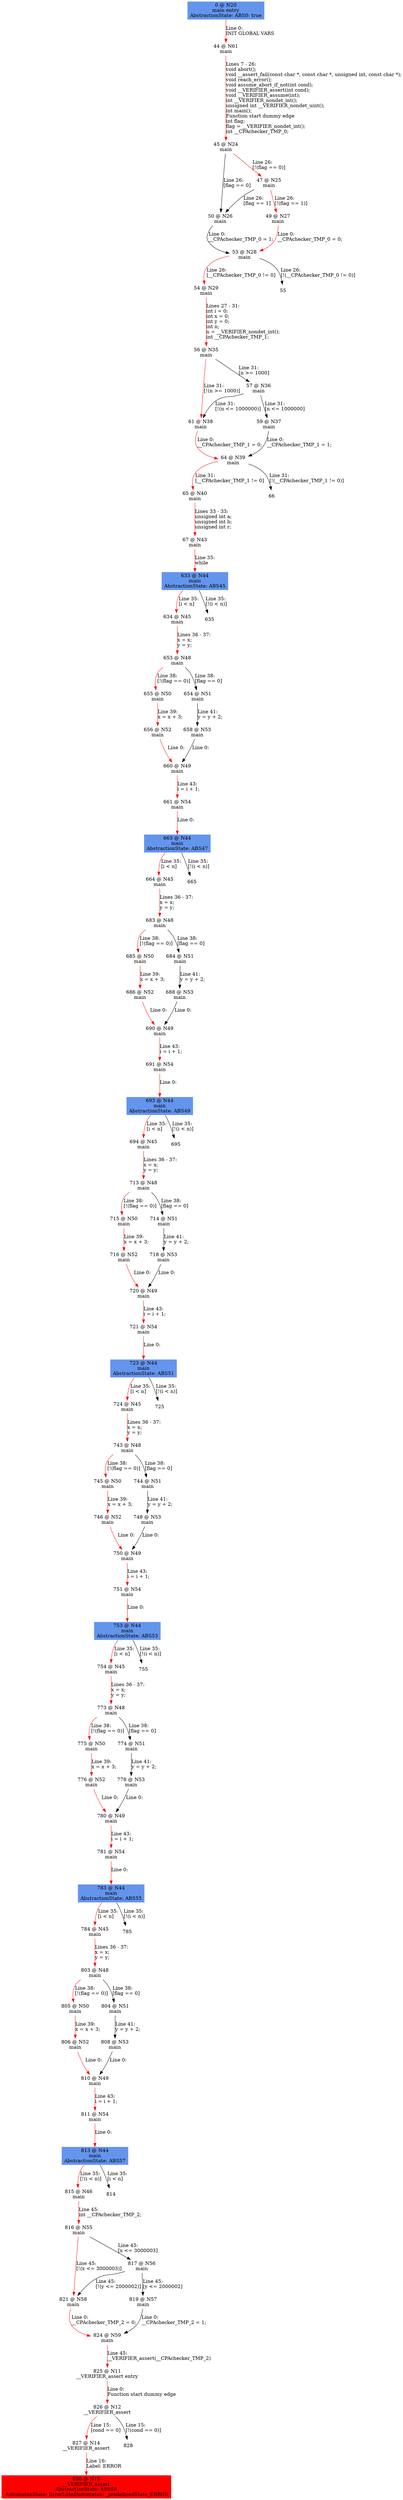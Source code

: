 digraph ARG {
node [style="filled" shape="box" color="white"]
0 [fillcolor="cornflowerblue" label="0 @ N20\nmain entry\nAbstractionState: ABS0: true\n" id="0"]
44 [label="44 @ N61\nmain\n" id="44"]
45 [label="45 @ N24\nmain\n" id="45"]
50 [label="50 @ N26\nmain\n" id="50"]
53 [label="53 @ N28\nmain\n" id="53"]
54 [label="54 @ N29\nmain\n" id="54"]
56 [label="56 @ N35\nmain\n" id="56"]
61 [label="61 @ N38\nmain\n" id="61"]
64 [label="64 @ N39\nmain\n" id="64"]
65 [label="65 @ N40\nmain\n" id="65"]
67 [label="67 @ N43\nmain\n" id="67"]
633 [fillcolor="cornflowerblue" label="633 @ N44\nmain\nAbstractionState: ABS45\n" id="633"]
634 [label="634 @ N45\nmain\n" id="634"]
653 [label="653 @ N48\nmain\n" id="653"]
655 [label="655 @ N50\nmain\n" id="655"]
656 [label="656 @ N52\nmain\n" id="656"]
660 [label="660 @ N49\nmain\n" id="660"]
661 [label="661 @ N54\nmain\n" id="661"]
663 [fillcolor="cornflowerblue" label="663 @ N44\nmain\nAbstractionState: ABS47\n" id="663"]
664 [label="664 @ N45\nmain\n" id="664"]
683 [label="683 @ N48\nmain\n" id="683"]
685 [label="685 @ N50\nmain\n" id="685"]
686 [label="686 @ N52\nmain\n" id="686"]
690 [label="690 @ N49\nmain\n" id="690"]
691 [label="691 @ N54\nmain\n" id="691"]
693 [fillcolor="cornflowerblue" label="693 @ N44\nmain\nAbstractionState: ABS49\n" id="693"]
694 [label="694 @ N45\nmain\n" id="694"]
713 [label="713 @ N48\nmain\n" id="713"]
715 [label="715 @ N50\nmain\n" id="715"]
716 [label="716 @ N52\nmain\n" id="716"]
720 [label="720 @ N49\nmain\n" id="720"]
721 [label="721 @ N54\nmain\n" id="721"]
723 [fillcolor="cornflowerblue" label="723 @ N44\nmain\nAbstractionState: ABS51\n" id="723"]
724 [label="724 @ N45\nmain\n" id="724"]
743 [label="743 @ N48\nmain\n" id="743"]
745 [label="745 @ N50\nmain\n" id="745"]
746 [label="746 @ N52\nmain\n" id="746"]
750 [label="750 @ N49\nmain\n" id="750"]
751 [label="751 @ N54\nmain\n" id="751"]
753 [fillcolor="cornflowerblue" label="753 @ N44\nmain\nAbstractionState: ABS53\n" id="753"]
754 [label="754 @ N45\nmain\n" id="754"]
773 [label="773 @ N48\nmain\n" id="773"]
775 [label="775 @ N50\nmain\n" id="775"]
776 [label="776 @ N52\nmain\n" id="776"]
780 [label="780 @ N49\nmain\n" id="780"]
781 [label="781 @ N54\nmain\n" id="781"]
783 [fillcolor="cornflowerblue" label="783 @ N44\nmain\nAbstractionState: ABS55\n" id="783"]
784 [label="784 @ N45\nmain\n" id="784"]
803 [label="803 @ N48\nmain\n" id="803"]
805 [label="805 @ N50\nmain\n" id="805"]
806 [label="806 @ N52\nmain\n" id="806"]
810 [label="810 @ N49\nmain\n" id="810"]
811 [label="811 @ N54\nmain\n" id="811"]
813 [fillcolor="cornflowerblue" label="813 @ N44\nmain\nAbstractionState: ABS57\n" id="813"]
815 [label="815 @ N46\nmain\n" id="815"]
816 [label="816 @ N55\nmain\n" id="816"]
821 [label="821 @ N58\nmain\n" id="821"]
824 [label="824 @ N59\nmain\n" id="824"]
825 [label="825 @ N11\n__VERIFIER_assert entry\n" id="825"]
826 [label="826 @ N12\n__VERIFIER_assert\n" id="826"]
827 [label="827 @ N14\n__VERIFIER_assert\n" id="827"]
830 [fillcolor="red" label="830 @ N15\n__VERIFIER_assert\nAbstractionState: ABS58\n AutomatonState: ErrorLabelAutomaton: _predefinedState_ERROR\n" id="830"]
817 [label="817 @ N56\nmain\n" id="817"]
819 [label="819 @ N57\nmain\n" id="819"]
804 [label="804 @ N51\nmain\n" id="804"]
808 [label="808 @ N53\nmain\n" id="808"]
774 [label="774 @ N51\nmain\n" id="774"]
778 [label="778 @ N53\nmain\n" id="778"]
744 [label="744 @ N51\nmain\n" id="744"]
748 [label="748 @ N53\nmain\n" id="748"]
714 [label="714 @ N51\nmain\n" id="714"]
718 [label="718 @ N53\nmain\n" id="718"]
684 [label="684 @ N51\nmain\n" id="684"]
688 [label="688 @ N53\nmain\n" id="688"]
654 [label="654 @ N51\nmain\n" id="654"]
658 [label="658 @ N53\nmain\n" id="658"]
57 [label="57 @ N36\nmain\n" id="57"]
59 [label="59 @ N37\nmain\n" id="59"]
47 [label="47 @ N25\nmain\n" id="47"]
49 [label="49 @ N27\nmain\n" id="49"]
0 -> 44 [color="red" label="Line 0: \lINIT GLOBAL VARS\l" id="0 -> 44"]
44 -> 45 [color="red" label="Lines 7 - 26: \lvoid abort();\lvoid __assert_fail(const char *, const char *, unsigned int, const char *);\lvoid reach_error();\lvoid assume_abort_if_not(int cond);\lvoid __VERIFIER_assert(int cond);\lvoid __VERIFIER_assume(int);\lint __VERIFIER_nondet_int();\lunsigned int __VERIFIER_nondet_uint();\lint main();\lFunction start dummy edge\lint flag;\lflag = __VERIFIER_nondet_int();\lint __CPAchecker_TMP_0;\l" id="44 -> 45"]
45 -> 47 [color="red" label="Line 26: \l[!(flag == 0)]\l" id="45 -> 47"]
45 -> 50 [label="Line 26: \l[flag == 0]\l" id="45 -> 50"]
50 -> 53 [label="Line 0: \l__CPAchecker_TMP_0 = 1;\l" id="50 -> 53"]
53 -> 54 [color="red" label="Line 26: \l[__CPAchecker_TMP_0 != 0]\l" id="53 -> 54"]
53 -> 55 [label="Line 26: \l[!(__CPAchecker_TMP_0 != 0)]\l" id="53 -> 55"]
54 -> 56 [color="red" label="Lines 27 - 31: \lint i = 0;\lint x = 0;\lint y = 0;\lint n;\ln = __VERIFIER_nondet_int();\lint __CPAchecker_TMP_1;\l" id="54 -> 56"]
56 -> 57 [label="Line 31: \l[n >= 1000]\l" id="56 -> 57"]
56 -> 61 [color="red" label="Line 31: \l[!(n >= 1000)]\l" id="56 -> 61"]
61 -> 64 [color="red" label="Line 0: \l__CPAchecker_TMP_1 = 0;\l" id="61 -> 64"]
64 -> 65 [color="red" label="Line 31: \l[__CPAchecker_TMP_1 != 0]\l" id="64 -> 65"]
64 -> 66 [label="Line 31: \l[!(__CPAchecker_TMP_1 != 0)]\l" id="64 -> 66"]
65 -> 67 [color="red" label="Lines 33 - 33: \lunsigned int a;\lunsigned int b;\lunsigned int r;\l" id="65 -> 67"]
67 -> 633 [color="red" label="Line 35: \lwhile\l" id="67 -> 633"]
633 -> 634 [color="red" label="Line 35: \l[i < n]\l" id="633 -> 634"]
633 -> 635 [label="Line 35: \l[!(i < n)]\l" id="633 -> 635"]
634 -> 653 [color="red" label="Lines 36 - 37: \lx = x;\ly = y;\l" id="634 -> 653"]
653 -> 654 [label="Line 38: \l[flag == 0]\l" id="653 -> 654"]
653 -> 655 [color="red" label="Line 38: \l[!(flag == 0)]\l" id="653 -> 655"]
655 -> 656 [color="red" label="Line 39: \lx = x + 3;\l" id="655 -> 656"]
656 -> 660 [color="red" label="Line 0: \l\l" id="656 -> 660"]
660 -> 661 [color="red" label="Line 43: \li = i + 1;\l" id="660 -> 661"]
661 -> 663 [color="red" label="Line 0: \l\l" id="661 -> 663"]
663 -> 664 [color="red" label="Line 35: \l[i < n]\l" id="663 -> 664"]
663 -> 665 [label="Line 35: \l[!(i < n)]\l" id="663 -> 665"]
664 -> 683 [color="red" label="Lines 36 - 37: \lx = x;\ly = y;\l" id="664 -> 683"]
683 -> 684 [label="Line 38: \l[flag == 0]\l" id="683 -> 684"]
683 -> 685 [color="red" label="Line 38: \l[!(flag == 0)]\l" id="683 -> 685"]
685 -> 686 [color="red" label="Line 39: \lx = x + 3;\l" id="685 -> 686"]
686 -> 690 [color="red" label="Line 0: \l\l" id="686 -> 690"]
690 -> 691 [color="red" label="Line 43: \li = i + 1;\l" id="690 -> 691"]
691 -> 693 [color="red" label="Line 0: \l\l" id="691 -> 693"]
693 -> 694 [color="red" label="Line 35: \l[i < n]\l" id="693 -> 694"]
693 -> 695 [label="Line 35: \l[!(i < n)]\l" id="693 -> 695"]
694 -> 713 [color="red" label="Lines 36 - 37: \lx = x;\ly = y;\l" id="694 -> 713"]
713 -> 714 [label="Line 38: \l[flag == 0]\l" id="713 -> 714"]
713 -> 715 [color="red" label="Line 38: \l[!(flag == 0)]\l" id="713 -> 715"]
715 -> 716 [color="red" label="Line 39: \lx = x + 3;\l" id="715 -> 716"]
716 -> 720 [color="red" label="Line 0: \l\l" id="716 -> 720"]
720 -> 721 [color="red" label="Line 43: \li = i + 1;\l" id="720 -> 721"]
721 -> 723 [color="red" label="Line 0: \l\l" id="721 -> 723"]
723 -> 724 [color="red" label="Line 35: \l[i < n]\l" id="723 -> 724"]
723 -> 725 [label="Line 35: \l[!(i < n)]\l" id="723 -> 725"]
724 -> 743 [color="red" label="Lines 36 - 37: \lx = x;\ly = y;\l" id="724 -> 743"]
743 -> 744 [label="Line 38: \l[flag == 0]\l" id="743 -> 744"]
743 -> 745 [color="red" label="Line 38: \l[!(flag == 0)]\l" id="743 -> 745"]
745 -> 746 [color="red" label="Line 39: \lx = x + 3;\l" id="745 -> 746"]
746 -> 750 [color="red" label="Line 0: \l\l" id="746 -> 750"]
750 -> 751 [color="red" label="Line 43: \li = i + 1;\l" id="750 -> 751"]
751 -> 753 [color="red" label="Line 0: \l\l" id="751 -> 753"]
753 -> 754 [color="red" label="Line 35: \l[i < n]\l" id="753 -> 754"]
753 -> 755 [label="Line 35: \l[!(i < n)]\l" id="753 -> 755"]
754 -> 773 [color="red" label="Lines 36 - 37: \lx = x;\ly = y;\l" id="754 -> 773"]
773 -> 774 [label="Line 38: \l[flag == 0]\l" id="773 -> 774"]
773 -> 775 [color="red" label="Line 38: \l[!(flag == 0)]\l" id="773 -> 775"]
775 -> 776 [color="red" label="Line 39: \lx = x + 3;\l" id="775 -> 776"]
776 -> 780 [color="red" label="Line 0: \l\l" id="776 -> 780"]
780 -> 781 [color="red" label="Line 43: \li = i + 1;\l" id="780 -> 781"]
781 -> 783 [color="red" label="Line 0: \l\l" id="781 -> 783"]
783 -> 784 [color="red" label="Line 35: \l[i < n]\l" id="783 -> 784"]
783 -> 785 [label="Line 35: \l[!(i < n)]\l" id="783 -> 785"]
784 -> 803 [color="red" label="Lines 36 - 37: \lx = x;\ly = y;\l" id="784 -> 803"]
803 -> 804 [label="Line 38: \l[flag == 0]\l" id="803 -> 804"]
803 -> 805 [color="red" label="Line 38: \l[!(flag == 0)]\l" id="803 -> 805"]
805 -> 806 [color="red" label="Line 39: \lx = x + 3;\l" id="805 -> 806"]
806 -> 810 [color="red" label="Line 0: \l\l" id="806 -> 810"]
810 -> 811 [color="red" label="Line 43: \li = i + 1;\l" id="810 -> 811"]
811 -> 813 [color="red" label="Line 0: \l\l" id="811 -> 813"]
813 -> 814 [label="Line 35: \l[i < n]\l" id="813 -> 814"]
813 -> 815 [color="red" label="Line 35: \l[!(i < n)]\l" id="813 -> 815"]
815 -> 816 [color="red" label="Line 45: \lint __CPAchecker_TMP_2;\l" id="815 -> 816"]
816 -> 817 [label="Line 45: \l[x <= 3000003]\l" id="816 -> 817"]
816 -> 821 [color="red" label="Line 45: \l[!(x <= 3000003)]\l" id="816 -> 821"]
821 -> 824 [color="red" label="Line 0: \l__CPAchecker_TMP_2 = 0;\l" id="821 -> 824"]
824 -> 825 [color="red" label="Line 45: \l__VERIFIER_assert(__CPAchecker_TMP_2)\l" id="824 -> 825"]
825 -> 826 [color="red" label="Line 0: \lFunction start dummy edge\l" id="825 -> 826"]
826 -> 827 [color="red" label="Line 15: \l[cond == 0]\l" id="826 -> 827"]
826 -> 828 [label="Line 15: \l[!(cond == 0)]\l" id="826 -> 828"]
827 -> 830 [color="red" label="Line 16: \lLabel: ERROR\l" id="827 -> 830"]
817 -> 819 [label="Line 45: \l[y <= 2000002]\l" id="817 -> 819"]
817 -> 821 [label="Line 45: \l[!(y <= 2000002)]\l" id="817 -> 821"]
819 -> 824 [label="Line 0: \l__CPAchecker_TMP_2 = 1;\l" id="819 -> 824"]
804 -> 808 [label="Line 41: \ly = y + 2;\l" id="804 -> 808"]
808 -> 810 [label="Line 0: \l\l" id="808 -> 810"]
774 -> 778 [label="Line 41: \ly = y + 2;\l" id="774 -> 778"]
778 -> 780 [label="Line 0: \l\l" id="778 -> 780"]
744 -> 748 [label="Line 41: \ly = y + 2;\l" id="744 -> 748"]
748 -> 750 [label="Line 0: \l\l" id="748 -> 750"]
714 -> 718 [label="Line 41: \ly = y + 2;\l" id="714 -> 718"]
718 -> 720 [label="Line 0: \l\l" id="718 -> 720"]
684 -> 688 [label="Line 41: \ly = y + 2;\l" id="684 -> 688"]
688 -> 690 [label="Line 0: \l\l" id="688 -> 690"]
654 -> 658 [label="Line 41: \ly = y + 2;\l" id="654 -> 658"]
658 -> 660 [label="Line 0: \l\l" id="658 -> 660"]
57 -> 59 [label="Line 31: \l[n <= 1000000]\l" id="57 -> 59"]
57 -> 61 [label="Line 31: \l[!(n <= 1000000)]\l" id="57 -> 61"]
59 -> 64 [label="Line 0: \l__CPAchecker_TMP_1 = 1;\l" id="59 -> 64"]
47 -> 49 [color="red" label="Line 26: \l[!(flag == 1)]\l" id="47 -> 49"]
47 -> 50 [label="Line 26: \l[flag == 1]\l" id="47 -> 50"]
49 -> 53 [color="red" label="Line 0: \l__CPAchecker_TMP_0 = 0;\l" id="49 -> 53"]
}
